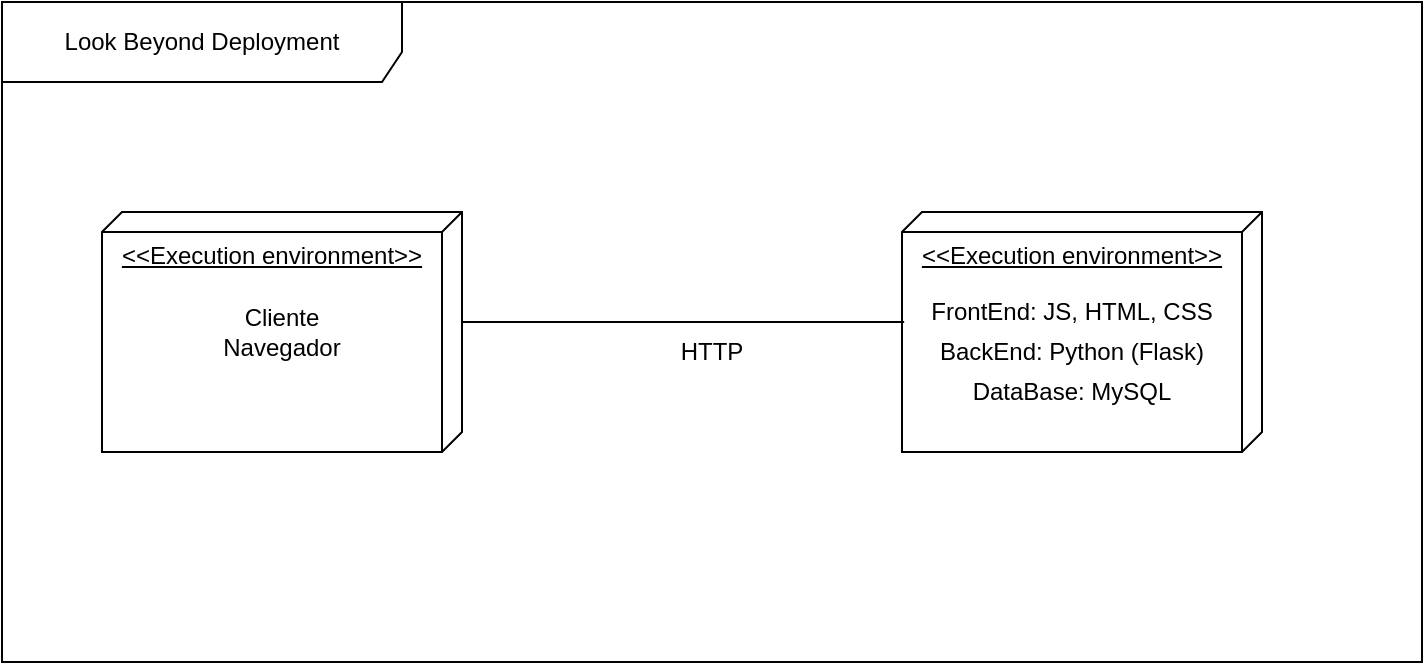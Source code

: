 <mxfile version="21.6.9" type="device">
  <diagram name="Página-1" id="8lWj_Coex7peONT_sQL4">
    <mxGraphModel dx="1386" dy="747" grid="1" gridSize="10" guides="1" tooltips="1" connect="1" arrows="1" fold="1" page="1" pageScale="1" pageWidth="827" pageHeight="1169" math="0" shadow="0">
      <root>
        <mxCell id="0" />
        <mxCell id="1" parent="0" />
        <mxCell id="3FvPR-re-uFYRb1lgZB7-1" value="Look Beyond Deployment" style="shape=umlFrame;whiteSpace=wrap;html=1;pointerEvents=0;width=200;height=40;" vertex="1" parent="1">
          <mxGeometry x="59" y="220" width="710" height="330" as="geometry" />
        </mxCell>
        <mxCell id="3FvPR-re-uFYRb1lgZB7-2" value="&amp;lt;&amp;lt;Execution environment&amp;gt;&amp;gt;" style="verticalAlign=top;align=center;spacingTop=8;spacingLeft=2;spacingRight=12;shape=cube;size=10;direction=south;fontStyle=4;html=1;whiteSpace=wrap;" vertex="1" parent="1">
          <mxGeometry x="109" y="325" width="180" height="120" as="geometry" />
        </mxCell>
        <mxCell id="3FvPR-re-uFYRb1lgZB7-3" value="Cliente Navegador" style="text;html=1;strokeColor=none;fillColor=none;align=center;verticalAlign=middle;whiteSpace=wrap;rounded=0;" vertex="1" parent="1">
          <mxGeometry x="169" y="370" width="60" height="30" as="geometry" />
        </mxCell>
        <mxCell id="3FvPR-re-uFYRb1lgZB7-4" value="&amp;lt;&amp;lt;Execution environment&amp;gt;&amp;gt;" style="verticalAlign=top;align=center;spacingTop=8;spacingLeft=2;spacingRight=12;shape=cube;size=10;direction=south;fontStyle=4;html=1;whiteSpace=wrap;" vertex="1" parent="1">
          <mxGeometry x="509" y="325" width="180" height="120" as="geometry" />
        </mxCell>
        <mxCell id="3FvPR-re-uFYRb1lgZB7-5" value="FrontEnd: JS, HTML, CSS" style="text;html=1;strokeColor=none;fillColor=none;align=center;verticalAlign=middle;whiteSpace=wrap;rounded=0;" vertex="1" parent="1">
          <mxGeometry x="519" y="360" width="150" height="30" as="geometry" />
        </mxCell>
        <mxCell id="3FvPR-re-uFYRb1lgZB7-6" value="BackEnd: Python (Flask)" style="text;html=1;strokeColor=none;fillColor=none;align=center;verticalAlign=middle;whiteSpace=wrap;rounded=0;" vertex="1" parent="1">
          <mxGeometry x="519" y="380" width="150" height="30" as="geometry" />
        </mxCell>
        <mxCell id="3FvPR-re-uFYRb1lgZB7-7" value="DataBase: MySQL" style="text;html=1;strokeColor=none;fillColor=none;align=center;verticalAlign=middle;whiteSpace=wrap;rounded=0;" vertex="1" parent="1">
          <mxGeometry x="519" y="400" width="150" height="30" as="geometry" />
        </mxCell>
        <mxCell id="3FvPR-re-uFYRb1lgZB7-8" value="" style="endArrow=none;html=1;rounded=0;exitX=0;exitY=0;exitDx=55;exitDy=0;exitPerimeter=0;entryX=0.458;entryY=0.994;entryDx=0;entryDy=0;entryPerimeter=0;" edge="1" parent="1" source="3FvPR-re-uFYRb1lgZB7-2" target="3FvPR-re-uFYRb1lgZB7-4">
          <mxGeometry width="50" height="50" relative="1" as="geometry">
            <mxPoint x="390" y="410" as="sourcePoint" />
            <mxPoint x="440" y="360" as="targetPoint" />
          </mxGeometry>
        </mxCell>
        <mxCell id="3FvPR-re-uFYRb1lgZB7-9" value="HTTP" style="text;html=1;strokeColor=none;fillColor=none;align=center;verticalAlign=middle;whiteSpace=wrap;rounded=0;" vertex="1" parent="1">
          <mxGeometry x="384" y="380" width="60" height="30" as="geometry" />
        </mxCell>
      </root>
    </mxGraphModel>
  </diagram>
</mxfile>
